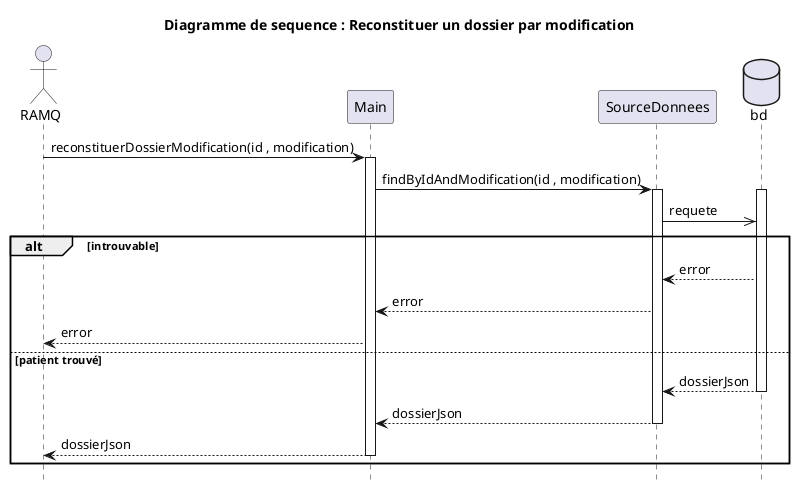 @startuml

title Diagramme de sequence : Reconstituer un dossier par modification
hide footbox
Actor "RAMQ" as ramq

hide footbox
ramq -> Main: reconstituerDossierModification(id , modification)
activate Main
Main -> SourceDonnees: findByIdAndModification(id , modification)
activate SourceDonnees
database Bd as "bd"
activate Bd
SourceDonnees ->> Bd: requete
alt introuvable
Bd --> SourceDonnees: error
SourceDonnees --> Main: error
Main --> ramq: error
else patient trouvé
Bd --> SourceDonnees: dossierJson
deactivate Bd
SourceDonnees --> Main: dossierJson
deactivate SourceDonnees
Main --> ramq: dossierJson
deactivate Main
end

@enduml